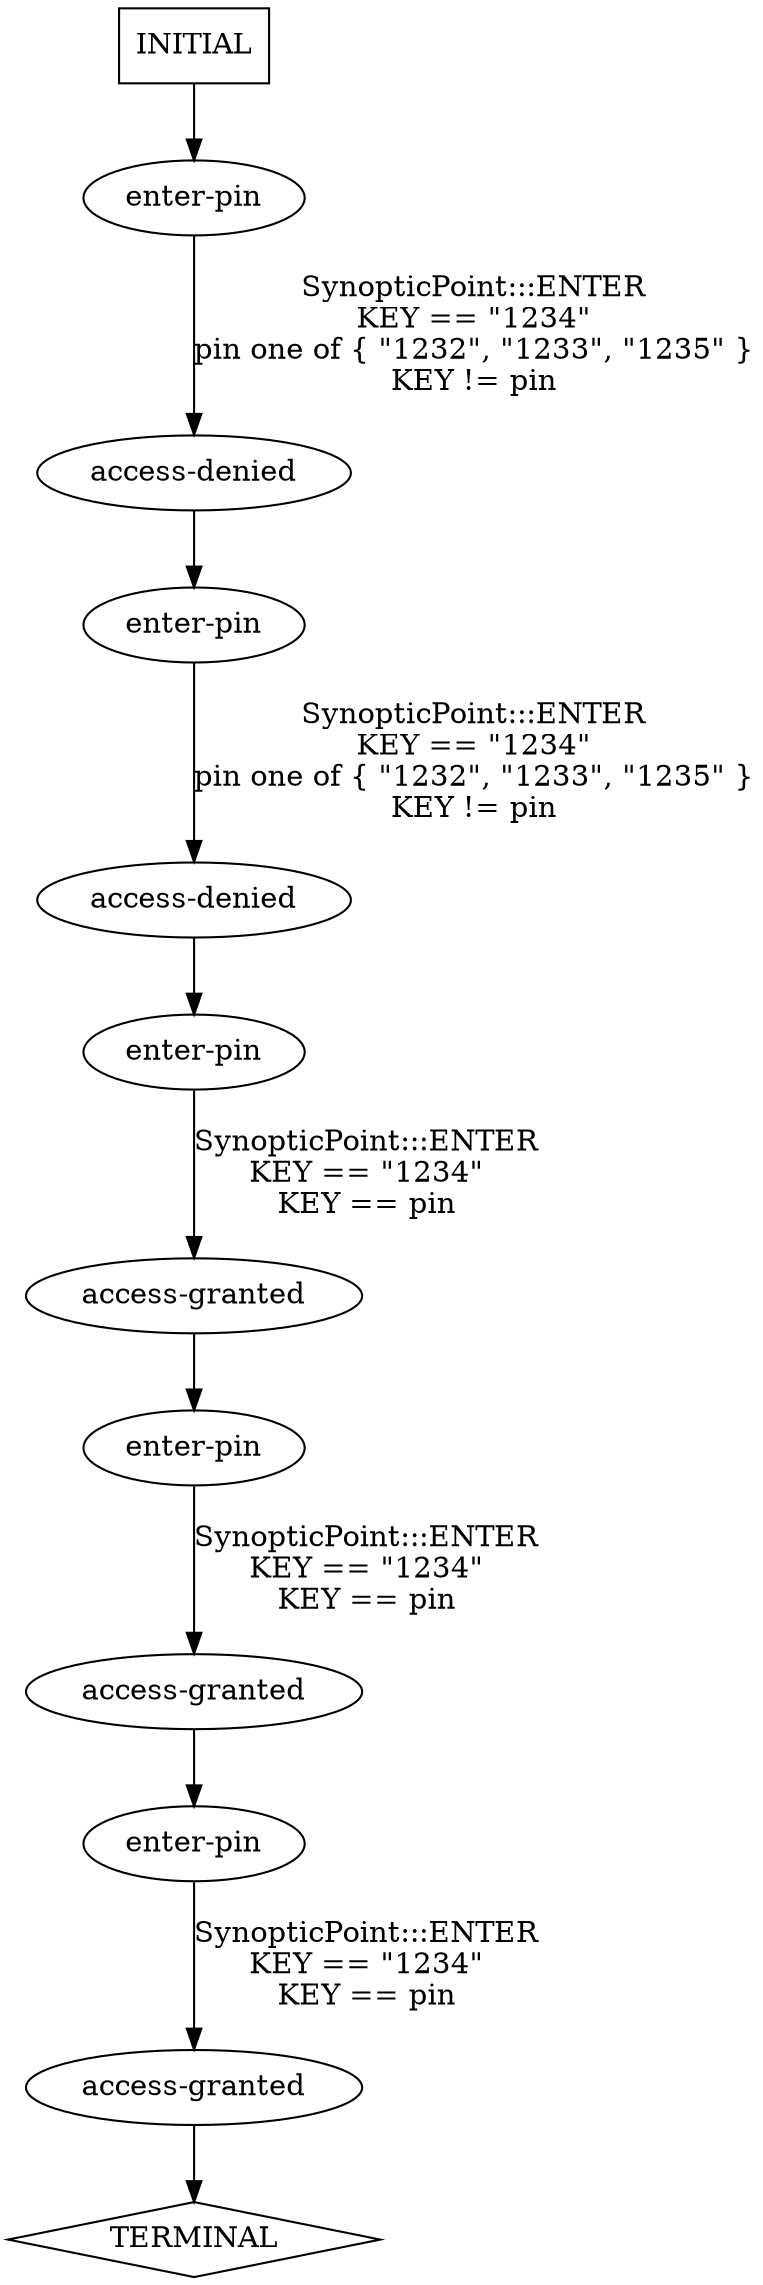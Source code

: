 digraph G {
  0 [label="access-denied"];
  1 [label="access-denied"];
  2 [label="access-granted"];
  3 [label="access-granted"];
  4 [label="access-granted"];
  5 [label="enter-pin"];
  6 [label="enter-pin"];
  7 [label="enter-pin"];
  8 [label="enter-pin"];
  9 [label="enter-pin"];
  10 [label="TERMINAL",shape=diamond];
  11 [label="INITIAL",shape=box];
0->6 [label=""];
1->7 [label=""];
2->8 [label=""];
3->9 [label=""];
4->10 [label=""];
5->0 [label="SynopticPoint:::ENTER\nKEY == \"1234\"\npin one of { \"1232\", \"1233\", \"1235\" }\nKEY != pin\n"];
6->1 [label="SynopticPoint:::ENTER\nKEY == \"1234\"\npin one of { \"1232\", \"1233\", \"1235\" }\nKEY != pin\n"];
7->2 [label="SynopticPoint:::ENTER\nKEY == \"1234\"\nKEY == pin\n"];
8->3 [label="SynopticPoint:::ENTER\nKEY == \"1234\"\nKEY == pin\n"];
9->4 [label="SynopticPoint:::ENTER\nKEY == \"1234\"\nKEY == pin\n"];
11->5 [label=""];
}
